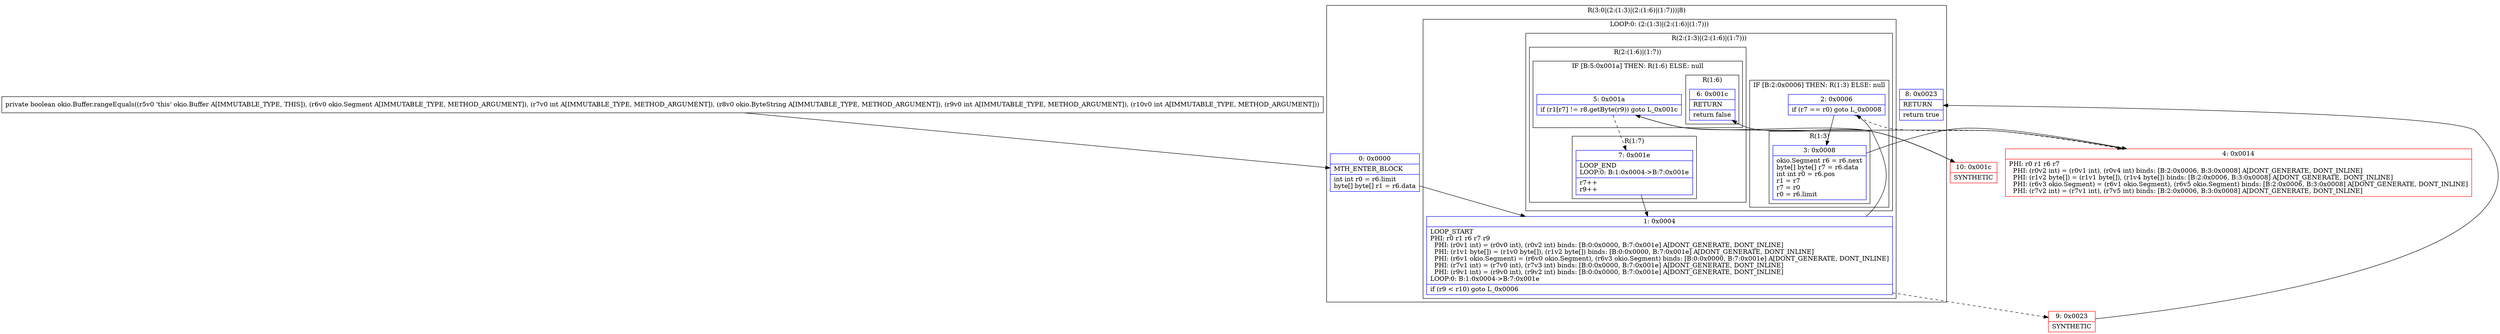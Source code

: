 digraph "CFG forokio.Buffer.rangeEquals(Lokio\/Segment;ILokio\/ByteString;II)Z" {
subgraph cluster_Region_967126993 {
label = "R(3:0|(2:(1:3)|(2:(1:6)|(1:7)))|8)";
node [shape=record,color=blue];
Node_0 [shape=record,label="{0\:\ 0x0000|MTH_ENTER_BLOCK\l|int int r0 = r6.limit\lbyte[] byte[] r1 = r6.data\l}"];
subgraph cluster_LoopRegion_2020525568 {
label = "LOOP:0: (2:(1:3)|(2:(1:6)|(1:7)))";
node [shape=record,color=blue];
Node_1 [shape=record,label="{1\:\ 0x0004|LOOP_START\lPHI: r0 r1 r6 r7 r9 \l  PHI: (r0v1 int) = (r0v0 int), (r0v2 int) binds: [B:0:0x0000, B:7:0x001e] A[DONT_GENERATE, DONT_INLINE]\l  PHI: (r1v1 byte[]) = (r1v0 byte[]), (r1v2 byte[]) binds: [B:0:0x0000, B:7:0x001e] A[DONT_GENERATE, DONT_INLINE]\l  PHI: (r6v1 okio.Segment) = (r6v0 okio.Segment), (r6v3 okio.Segment) binds: [B:0:0x0000, B:7:0x001e] A[DONT_GENERATE, DONT_INLINE]\l  PHI: (r7v1 int) = (r7v0 int), (r7v3 int) binds: [B:0:0x0000, B:7:0x001e] A[DONT_GENERATE, DONT_INLINE]\l  PHI: (r9v1 int) = (r9v0 int), (r9v2 int) binds: [B:0:0x0000, B:7:0x001e] A[DONT_GENERATE, DONT_INLINE]\lLOOP:0: B:1:0x0004\-\>B:7:0x001e\l|if (r9 \< r10) goto L_0x0006\l}"];
subgraph cluster_Region_1670203269 {
label = "R(2:(1:3)|(2:(1:6)|(1:7)))";
node [shape=record,color=blue];
subgraph cluster_IfRegion_1951258233 {
label = "IF [B:2:0x0006] THEN: R(1:3) ELSE: null";
node [shape=record,color=blue];
Node_2 [shape=record,label="{2\:\ 0x0006|if (r7 == r0) goto L_0x0008\l}"];
subgraph cluster_Region_1119235053 {
label = "R(1:3)";
node [shape=record,color=blue];
Node_3 [shape=record,label="{3\:\ 0x0008|okio.Segment r6 = r6.next\lbyte[] byte[] r7 = r6.data\lint int r0 = r6.pos\lr1 = r7\lr7 = r0\lr0 = r6.limit\l}"];
}
}
subgraph cluster_Region_1951410569 {
label = "R(2:(1:6)|(1:7))";
node [shape=record,color=blue];
subgraph cluster_IfRegion_218580627 {
label = "IF [B:5:0x001a] THEN: R(1:6) ELSE: null";
node [shape=record,color=blue];
Node_5 [shape=record,label="{5\:\ 0x001a|if (r1[r7] != r8.getByte(r9)) goto L_0x001c\l}"];
subgraph cluster_Region_1956135868 {
label = "R(1:6)";
node [shape=record,color=blue];
Node_6 [shape=record,label="{6\:\ 0x001c|RETURN\l|return false\l}"];
}
}
subgraph cluster_Region_2059978217 {
label = "R(1:7)";
node [shape=record,color=blue];
Node_7 [shape=record,label="{7\:\ 0x001e|LOOP_END\lLOOP:0: B:1:0x0004\-\>B:7:0x001e\l|r7++\lr9++\l}"];
}
}
}
}
Node_8 [shape=record,label="{8\:\ 0x0023|RETURN\l|return true\l}"];
}
Node_4 [shape=record,color=red,label="{4\:\ 0x0014|PHI: r0 r1 r6 r7 \l  PHI: (r0v2 int) = (r0v1 int), (r0v4 int) binds: [B:2:0x0006, B:3:0x0008] A[DONT_GENERATE, DONT_INLINE]\l  PHI: (r1v2 byte[]) = (r1v1 byte[]), (r1v4 byte[]) binds: [B:2:0x0006, B:3:0x0008] A[DONT_GENERATE, DONT_INLINE]\l  PHI: (r6v3 okio.Segment) = (r6v1 okio.Segment), (r6v5 okio.Segment) binds: [B:2:0x0006, B:3:0x0008] A[DONT_GENERATE, DONT_INLINE]\l  PHI: (r7v2 int) = (r7v1 int), (r7v5 int) binds: [B:2:0x0006, B:3:0x0008] A[DONT_GENERATE, DONT_INLINE]\l}"];
Node_9 [shape=record,color=red,label="{9\:\ 0x0023|SYNTHETIC\l}"];
Node_10 [shape=record,color=red,label="{10\:\ 0x001c|SYNTHETIC\l}"];
MethodNode[shape=record,label="{private boolean okio.Buffer.rangeEquals((r5v0 'this' okio.Buffer A[IMMUTABLE_TYPE, THIS]), (r6v0 okio.Segment A[IMMUTABLE_TYPE, METHOD_ARGUMENT]), (r7v0 int A[IMMUTABLE_TYPE, METHOD_ARGUMENT]), (r8v0 okio.ByteString A[IMMUTABLE_TYPE, METHOD_ARGUMENT]), (r9v0 int A[IMMUTABLE_TYPE, METHOD_ARGUMENT]), (r10v0 int A[IMMUTABLE_TYPE, METHOD_ARGUMENT])) }"];
MethodNode -> Node_0;
Node_0 -> Node_1;
Node_1 -> Node_2;
Node_1 -> Node_9[style=dashed];
Node_2 -> Node_3;
Node_2 -> Node_4[style=dashed];
Node_3 -> Node_4;
Node_5 -> Node_7[style=dashed];
Node_5 -> Node_10;
Node_7 -> Node_1;
Node_4 -> Node_5;
Node_9 -> Node_8;
Node_10 -> Node_6;
}

